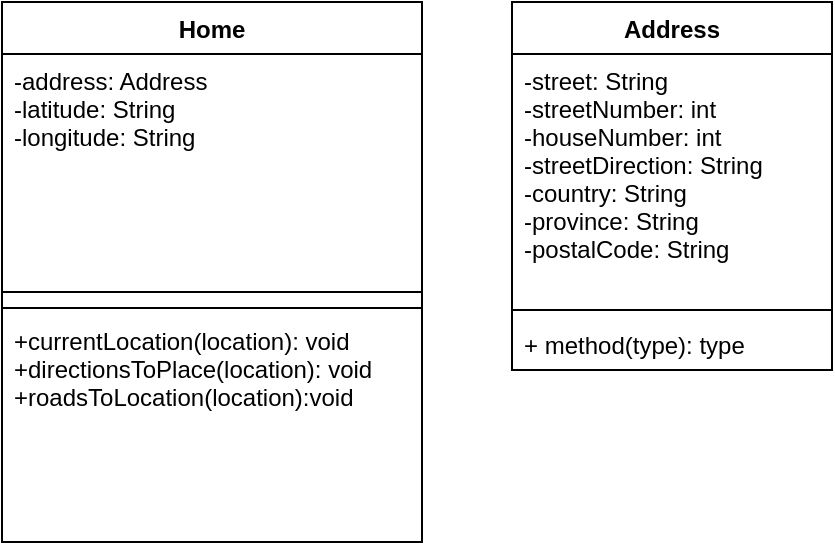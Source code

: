 <mxfile version="20.2.5" type="device"><diagram id="EpCwzhZPcixtnu5PbfIU" name="Page-1"><mxGraphModel dx="625" dy="662" grid="1" gridSize="10" guides="1" tooltips="1" connect="1" arrows="1" fold="1" page="1" pageScale="1" pageWidth="850" pageHeight="1100" math="0" shadow="0"><root><mxCell id="0"/><mxCell id="1" parent="0"/><mxCell id="Y6gHa0GHdFbFWLeZ_Kqu-1" value="Home" style="swimlane;fontStyle=1;align=center;verticalAlign=top;childLayout=stackLayout;horizontal=1;startSize=26;horizontalStack=0;resizeParent=1;resizeParentMax=0;resizeLast=0;collapsible=1;marginBottom=0;" parent="1" vertex="1"><mxGeometry x="10" y="50" width="210" height="270" as="geometry"/></mxCell><mxCell id="Y6gHa0GHdFbFWLeZ_Kqu-2" value="-address: Address&#10;-latitude: String&#10;-longitude: String&#10;&#10;&#10;" style="text;strokeColor=none;fillColor=none;align=left;verticalAlign=top;spacingLeft=4;spacingRight=4;overflow=hidden;rotatable=0;points=[[0,0.5],[1,0.5]];portConstraint=eastwest;" parent="Y6gHa0GHdFbFWLeZ_Kqu-1" vertex="1"><mxGeometry y="26" width="210" height="114" as="geometry"/></mxCell><mxCell id="Y6gHa0GHdFbFWLeZ_Kqu-3" value="" style="line;strokeWidth=1;fillColor=none;align=left;verticalAlign=middle;spacingTop=-1;spacingLeft=3;spacingRight=3;rotatable=0;labelPosition=right;points=[];portConstraint=eastwest;" parent="Y6gHa0GHdFbFWLeZ_Kqu-1" vertex="1"><mxGeometry y="140" width="210" height="10" as="geometry"/></mxCell><mxCell id="Y6gHa0GHdFbFWLeZ_Kqu-5" value="" style="line;strokeWidth=1;fillColor=none;align=left;verticalAlign=middle;spacingTop=-1;spacingLeft=3;spacingRight=3;rotatable=0;labelPosition=right;points=[];portConstraint=eastwest;" parent="Y6gHa0GHdFbFWLeZ_Kqu-1" vertex="1"><mxGeometry y="150" width="210" height="6" as="geometry"/></mxCell><mxCell id="Y6gHa0GHdFbFWLeZ_Kqu-4" value="+currentLocation(location): void&#10;+directionsToPlace(location): void&#10;+roadsToLocation(location):void" style="text;strokeColor=none;fillColor=none;align=left;verticalAlign=top;spacingLeft=4;spacingRight=4;overflow=hidden;rotatable=0;points=[[0,0.5],[1,0.5]];portConstraint=eastwest;" parent="Y6gHa0GHdFbFWLeZ_Kqu-1" vertex="1"><mxGeometry y="156" width="210" height="114" as="geometry"/></mxCell><mxCell id="Y6gHa0GHdFbFWLeZ_Kqu-6" value="Address" style="swimlane;fontStyle=1;align=center;verticalAlign=top;childLayout=stackLayout;horizontal=1;startSize=26;horizontalStack=0;resizeParent=1;resizeParentMax=0;resizeLast=0;collapsible=1;marginBottom=0;" parent="1" vertex="1"><mxGeometry x="265" y="50" width="160" height="184" as="geometry"/></mxCell><mxCell id="Y6gHa0GHdFbFWLeZ_Kqu-7" value="-street: String&#10;-streetNumber: int&#10;-houseNumber: int&#10;-streetDirection: String&#10;-country: String&#10;-province: String&#10;-postalCode: String" style="text;strokeColor=none;fillColor=none;align=left;verticalAlign=top;spacingLeft=4;spacingRight=4;overflow=hidden;rotatable=0;points=[[0,0.5],[1,0.5]];portConstraint=eastwest;" parent="Y6gHa0GHdFbFWLeZ_Kqu-6" vertex="1"><mxGeometry y="26" width="160" height="124" as="geometry"/></mxCell><mxCell id="Y6gHa0GHdFbFWLeZ_Kqu-8" value="" style="line;strokeWidth=1;fillColor=none;align=left;verticalAlign=middle;spacingTop=-1;spacingLeft=3;spacingRight=3;rotatable=0;labelPosition=right;points=[];portConstraint=eastwest;" parent="Y6gHa0GHdFbFWLeZ_Kqu-6" vertex="1"><mxGeometry y="150" width="160" height="8" as="geometry"/></mxCell><mxCell id="Y6gHa0GHdFbFWLeZ_Kqu-9" value="+ method(type): type" style="text;strokeColor=none;fillColor=none;align=left;verticalAlign=top;spacingLeft=4;spacingRight=4;overflow=hidden;rotatable=0;points=[[0,0.5],[1,0.5]];portConstraint=eastwest;" parent="Y6gHa0GHdFbFWLeZ_Kqu-6" vertex="1"><mxGeometry y="158" width="160" height="26" as="geometry"/></mxCell></root></mxGraphModel></diagram></mxfile>